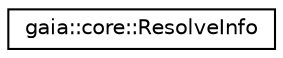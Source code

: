 digraph G
{
  edge [fontname="Helvetica",fontsize="10",labelfontname="Helvetica",labelfontsize="10"];
  node [fontname="Helvetica",fontsize="10",shape=record];
  rankdir=LR;
  Node1 [label="gaia::core::ResolveInfo",height=0.2,width=0.4,color="black", fillcolor="white", style="filled",URL="$dc/de4/classgaia_1_1core_1_1_resolve_info.html",tooltip="Information that is returned from resolving an demand against an DemandFilter."];
}
